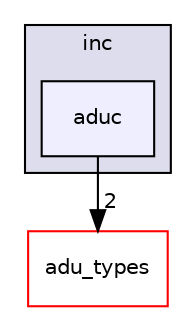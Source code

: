 digraph "src/utils/workflow_data_utils/inc/aduc" {
  compound=true
  node [ fontsize="10", fontname="Helvetica"];
  edge [ labelfontsize="10", labelfontname="Helvetica"];
  subgraph clusterdir_b467f89eae9278f03fecbe2e4b051e05 {
    graph [ bgcolor="#ddddee", pencolor="black", label="inc" fontname="Helvetica", fontsize="10", URL="dir_b467f89eae9278f03fecbe2e4b051e05.html"]
  dir_63487d2b742a7f821c29a10846156270 [shape=box, label="aduc", style="filled", fillcolor="#eeeeff", pencolor="black", URL="dir_63487d2b742a7f821c29a10846156270.html"];
  }
  dir_2fa9b52a3673ed0f8fcfc3f4f3ae93e3 [shape=box label="adu_types" fillcolor="white" style="filled" color="red" URL="dir_2fa9b52a3673ed0f8fcfc3f4f3ae93e3.html"];
  dir_63487d2b742a7f821c29a10846156270->dir_2fa9b52a3673ed0f8fcfc3f4f3ae93e3 [headlabel="2", labeldistance=1.5 headhref="dir_000238_000003.html"];
}
